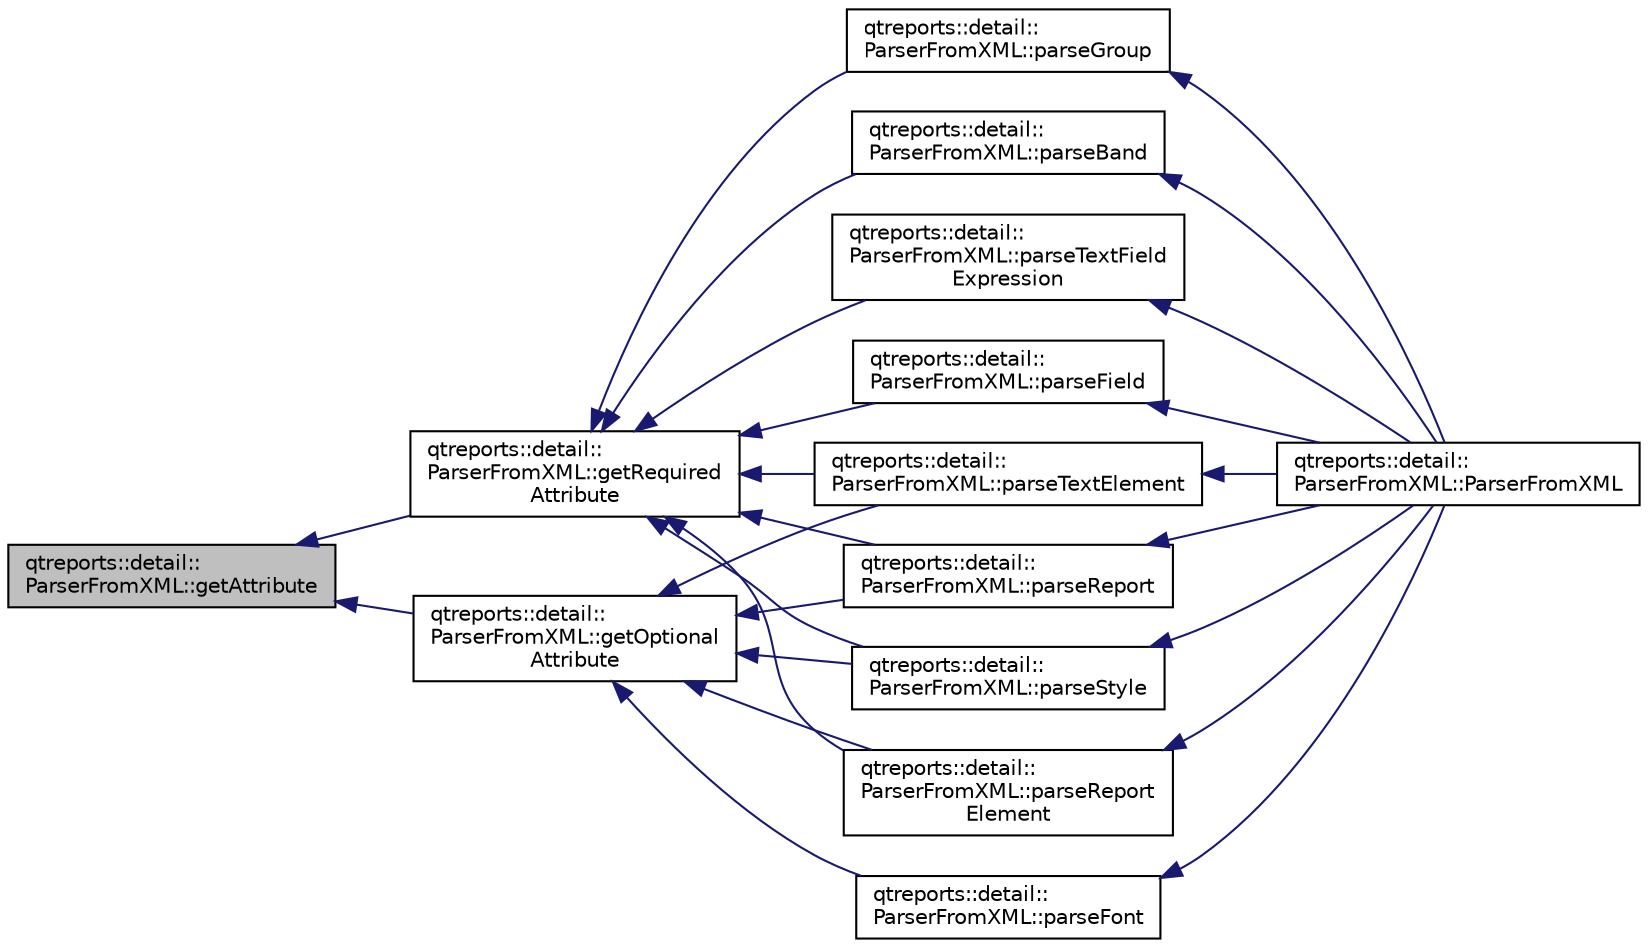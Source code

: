 digraph "qtreports::detail::ParserFromXML::getAttribute"
{
 // INTERACTIVE_SVG=YES
  bgcolor="transparent";
  edge [fontname="Helvetica",fontsize="10",labelfontname="Helvetica",labelfontsize="10"];
  node [fontname="Helvetica",fontsize="10",shape=record];
  rankdir="LR";
  Node1 [label="qtreports::detail::\lParserFromXML::getAttribute",height=0.2,width=0.4,color="black", fillcolor="grey75", style="filled", fontcolor="black"];
  Node1 -> Node2 [dir="back",color="midnightblue",fontsize="10",style="solid",fontname="Helvetica"];
  Node2 [label="qtreports::detail::\lParserFromXML::getRequired\lAttribute",height=0.2,width=0.4,color="black",URL="$classqtreports_1_1detail_1_1_parser_from_x_m_l.html#ab1cbf7385fa2d56c5e8526bf97cda9b1",tooltip="Вызывает функцию getAttribute с переданными параметрами и с параметром option - \"обязательный аттрибу..."];
  Node2 -> Node3 [dir="back",color="midnightblue",fontsize="10",style="solid",fontname="Helvetica"];
  Node3 [label="qtreports::detail::\lParserFromXML::parseReport",height=0.2,width=0.4,color="black",URL="$classqtreports_1_1detail_1_1_parser_from_x_m_l.html#a8247dc85ae5cae03ab3f175982a0857e",tooltip="Парсит тэг report. "];
  Node3 -> Node4 [dir="back",color="midnightblue",fontsize="10",style="solid",fontname="Helvetica"];
  Node4 [label="qtreports::detail::\lParserFromXML::ParserFromXML",height=0.2,width=0.4,color="black",URL="$classqtreports_1_1detail_1_1_parser_from_x_m_l.html#ab548bd252b2e13a315daefae6b43f1d6"];
  Node2 -> Node5 [dir="back",color="midnightblue",fontsize="10",style="solid",fontname="Helvetica"];
  Node5 [label="qtreports::detail::\lParserFromXML::parseStyle",height=0.2,width=0.4,color="black",URL="$classqtreports_1_1detail_1_1_parser_from_x_m_l.html#a5a366e39f908935a618b137e7e27496c",tooltip="Парсит тэг style. "];
  Node5 -> Node4 [dir="back",color="midnightblue",fontsize="10",style="solid",fontname="Helvetica"];
  Node2 -> Node6 [dir="back",color="midnightblue",fontsize="10",style="solid",fontname="Helvetica"];
  Node6 [label="qtreports::detail::\lParserFromXML::parseField",height=0.2,width=0.4,color="black",URL="$classqtreports_1_1detail_1_1_parser_from_x_m_l.html#a20a5b5081956769e0d219779407ba76c",tooltip="Парсит тэг Field. "];
  Node6 -> Node4 [dir="back",color="midnightblue",fontsize="10",style="solid",fontname="Helvetica"];
  Node2 -> Node7 [dir="back",color="midnightblue",fontsize="10",style="solid",fontname="Helvetica"];
  Node7 [label="qtreports::detail::\lParserFromXML::parseGroup",height=0.2,width=0.4,color="black",URL="$classqtreports_1_1detail_1_1_parser_from_x_m_l.html#a477a961860b1de77b5a0da28e361987a",tooltip="Парсит тэг group. "];
  Node7 -> Node4 [dir="back",color="midnightblue",fontsize="10",style="solid",fontname="Helvetica"];
  Node2 -> Node8 [dir="back",color="midnightblue",fontsize="10",style="solid",fontname="Helvetica"];
  Node8 [label="qtreports::detail::\lParserFromXML::parseBand",height=0.2,width=0.4,color="black",URL="$classqtreports_1_1detail_1_1_parser_from_x_m_l.html#af04b8018f1bb3d60ecb6525f31d29885",tooltip="Парсит тэг Band. "];
  Node8 -> Node4 [dir="back",color="midnightblue",fontsize="10",style="solid",fontname="Helvetica"];
  Node2 -> Node9 [dir="back",color="midnightblue",fontsize="10",style="solid",fontname="Helvetica"];
  Node9 [label="qtreports::detail::\lParserFromXML::parseReport\lElement",height=0.2,width=0.4,color="black",URL="$classqtreports_1_1detail_1_1_parser_from_x_m_l.html#aee6cb5359125988f68abfcd2f6fe4514",tooltip="Парсит тэг ReportElement - общие данные о элементе отчета (положение, размеры и пр.) "];
  Node9 -> Node4 [dir="back",color="midnightblue",fontsize="10",style="solid",fontname="Helvetica"];
  Node2 -> Node10 [dir="back",color="midnightblue",fontsize="10",style="solid",fontname="Helvetica"];
  Node10 [label="qtreports::detail::\lParserFromXML::parseTextElement",height=0.2,width=0.4,color="black",URL="$classqtreports_1_1detail_1_1_parser_from_x_m_l.html#a3693d70428f413c6adb999bf0ad69abe",tooltip="Парсит тэг TextElement - общие данные о текстовом элементе (выравнивание текста и пр..."];
  Node10 -> Node4 [dir="back",color="midnightblue",fontsize="10",style="solid",fontname="Helvetica"];
  Node2 -> Node11 [dir="back",color="midnightblue",fontsize="10",style="solid",fontname="Helvetica"];
  Node11 [label="qtreports::detail::\lParserFromXML::parseTextField\lExpression",height=0.2,width=0.4,color="black",URL="$classqtreports_1_1detail_1_1_parser_from_x_m_l.html#a459f21efce7b714320d84d304d304d60",tooltip="Парсит текст для textField. "];
  Node11 -> Node4 [dir="back",color="midnightblue",fontsize="10",style="solid",fontname="Helvetica"];
  Node1 -> Node12 [dir="back",color="midnightblue",fontsize="10",style="solid",fontname="Helvetica"];
  Node12 [label="qtreports::detail::\lParserFromXML::getOptional\lAttribute",height=0.2,width=0.4,color="black",URL="$classqtreports_1_1detail_1_1_parser_from_x_m_l.html#a478329a44761310039078ee6871a355d",tooltip="Вызывает функцию getAttribute с переданными параметрами и с параметром option - \"опциональный аттрибу..."];
  Node12 -> Node3 [dir="back",color="midnightblue",fontsize="10",style="solid",fontname="Helvetica"];
  Node12 -> Node5 [dir="back",color="midnightblue",fontsize="10",style="solid",fontname="Helvetica"];
  Node12 -> Node9 [dir="back",color="midnightblue",fontsize="10",style="solid",fontname="Helvetica"];
  Node12 -> Node10 [dir="back",color="midnightblue",fontsize="10",style="solid",fontname="Helvetica"];
  Node12 -> Node13 [dir="back",color="midnightblue",fontsize="10",style="solid",fontname="Helvetica"];
  Node13 [label="qtreports::detail::\lParserFromXML::parseFont",height=0.2,width=0.4,color="black",URL="$classqtreports_1_1detail_1_1_parser_from_x_m_l.html#a4f7803080037058f482a499ebc1a51ee",tooltip="Парсит font - данные о шрифте текста "];
  Node13 -> Node4 [dir="back",color="midnightblue",fontsize="10",style="solid",fontname="Helvetica"];
}
